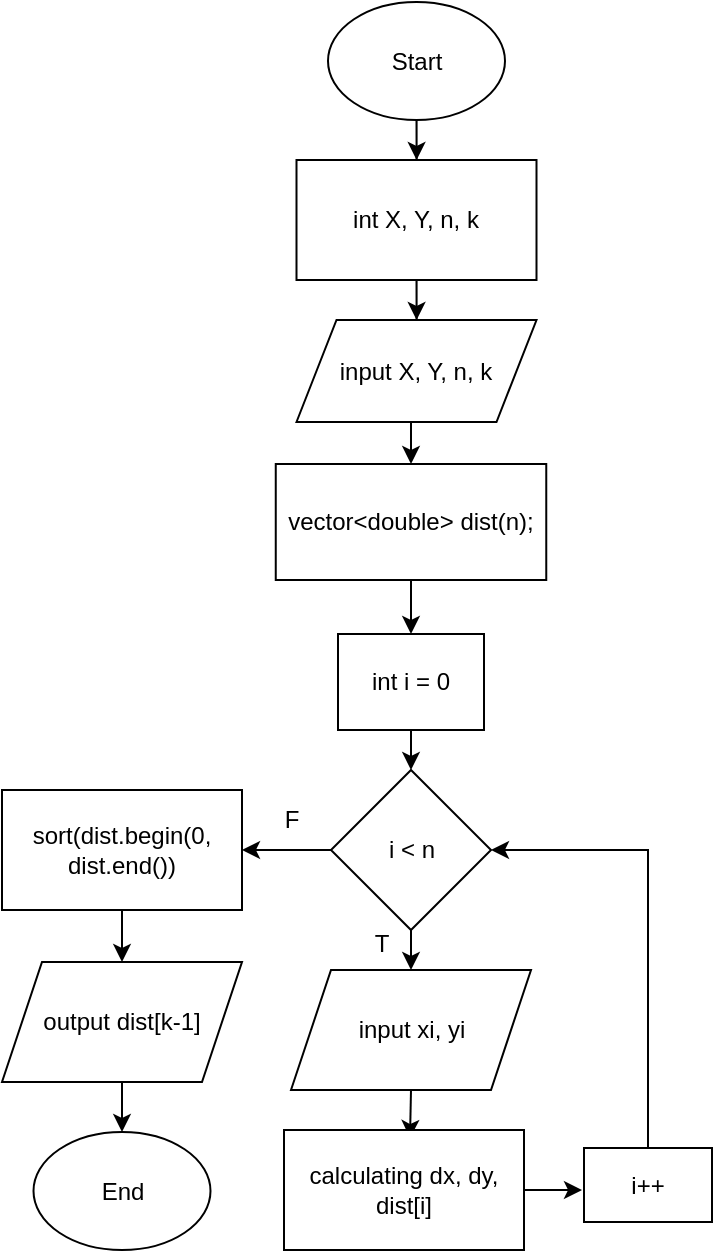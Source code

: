 <mxfile version="24.9.0">
  <diagram name="Сторінка-1" id="xbOqpxmbazGMF2_-cELH">
    <mxGraphModel dx="863" dy="786" grid="0" gridSize="10" guides="1" tooltips="1" connect="1" arrows="1" fold="1" page="1" pageScale="1" pageWidth="827" pageHeight="1169" math="0" shadow="0">
      <root>
        <mxCell id="0" />
        <mxCell id="1" parent="0" />
        <mxCell id="MsiHZhoxbM38TVliu23w-86" style="edgeStyle=orthogonalEdgeStyle;rounded=0;orthogonalLoop=1;jettySize=auto;html=1;exitX=0.5;exitY=1;exitDx=0;exitDy=0;" edge="1" parent="1" source="MsiHZhoxbM38TVliu23w-62" target="MsiHZhoxbM38TVliu23w-63">
          <mxGeometry relative="1" as="geometry" />
        </mxCell>
        <mxCell id="MsiHZhoxbM38TVliu23w-62" value="Start" style="ellipse;whiteSpace=wrap;html=1;" vertex="1" parent="1">
          <mxGeometry x="267" y="61" width="88.5" height="59" as="geometry" />
        </mxCell>
        <mxCell id="MsiHZhoxbM38TVliu23w-85" style="edgeStyle=orthogonalEdgeStyle;rounded=0;orthogonalLoop=1;jettySize=auto;html=1;exitX=0.5;exitY=1;exitDx=0;exitDy=0;" edge="1" parent="1" source="MsiHZhoxbM38TVliu23w-63" target="MsiHZhoxbM38TVliu23w-64">
          <mxGeometry relative="1" as="geometry" />
        </mxCell>
        <mxCell id="MsiHZhoxbM38TVliu23w-63" value="int X, Y, n, k" style="rounded=0;whiteSpace=wrap;html=1;" vertex="1" parent="1">
          <mxGeometry x="251.25" y="140" width="120" height="60" as="geometry" />
        </mxCell>
        <mxCell id="MsiHZhoxbM38TVliu23w-84" style="edgeStyle=orthogonalEdgeStyle;rounded=0;orthogonalLoop=1;jettySize=auto;html=1;exitX=0.5;exitY=1;exitDx=0;exitDy=0;entryX=0.5;entryY=0;entryDx=0;entryDy=0;" edge="1" parent="1" source="MsiHZhoxbM38TVliu23w-64" target="MsiHZhoxbM38TVliu23w-65">
          <mxGeometry relative="1" as="geometry" />
        </mxCell>
        <mxCell id="MsiHZhoxbM38TVliu23w-64" value="input X, Y, n, k" style="shape=parallelogram;perimeter=parallelogramPerimeter;whiteSpace=wrap;html=1;fixedSize=1;" vertex="1" parent="1">
          <mxGeometry x="251.25" y="220" width="120" height="51" as="geometry" />
        </mxCell>
        <mxCell id="MsiHZhoxbM38TVliu23w-83" style="edgeStyle=orthogonalEdgeStyle;rounded=0;orthogonalLoop=1;jettySize=auto;html=1;exitX=0.5;exitY=1;exitDx=0;exitDy=0;entryX=0.5;entryY=0;entryDx=0;entryDy=0;" edge="1" parent="1" source="MsiHZhoxbM38TVliu23w-65" target="MsiHZhoxbM38TVliu23w-67">
          <mxGeometry relative="1" as="geometry" />
        </mxCell>
        <mxCell id="MsiHZhoxbM38TVliu23w-65" value="vector&amp;lt;double&amp;gt; dist(n);" style="rounded=0;whiteSpace=wrap;html=1;" vertex="1" parent="1">
          <mxGeometry x="240.88" y="292" width="135.25" height="58" as="geometry" />
        </mxCell>
        <mxCell id="MsiHZhoxbM38TVliu23w-82" style="edgeStyle=orthogonalEdgeStyle;rounded=0;orthogonalLoop=1;jettySize=auto;html=1;exitX=0.5;exitY=1;exitDx=0;exitDy=0;entryX=0.5;entryY=0;entryDx=0;entryDy=0;" edge="1" parent="1" source="MsiHZhoxbM38TVliu23w-67" target="MsiHZhoxbM38TVliu23w-68">
          <mxGeometry relative="1" as="geometry" />
        </mxCell>
        <mxCell id="MsiHZhoxbM38TVliu23w-67" value="int i = 0" style="rounded=0;whiteSpace=wrap;html=1;" vertex="1" parent="1">
          <mxGeometry x="272" y="377" width="73" height="48" as="geometry" />
        </mxCell>
        <mxCell id="MsiHZhoxbM38TVliu23w-75" style="edgeStyle=orthogonalEdgeStyle;rounded=0;orthogonalLoop=1;jettySize=auto;html=1;exitX=0.5;exitY=1;exitDx=0;exitDy=0;entryX=0.5;entryY=0;entryDx=0;entryDy=0;" edge="1" parent="1" source="MsiHZhoxbM38TVliu23w-68" target="MsiHZhoxbM38TVliu23w-69">
          <mxGeometry relative="1" as="geometry" />
        </mxCell>
        <mxCell id="MsiHZhoxbM38TVliu23w-79" style="edgeStyle=orthogonalEdgeStyle;rounded=0;orthogonalLoop=1;jettySize=auto;html=1;exitX=0;exitY=0.5;exitDx=0;exitDy=0;entryX=1;entryY=0.5;entryDx=0;entryDy=0;" edge="1" parent="1" source="MsiHZhoxbM38TVliu23w-68" target="MsiHZhoxbM38TVliu23w-76">
          <mxGeometry relative="1" as="geometry" />
        </mxCell>
        <mxCell id="MsiHZhoxbM38TVliu23w-68" value="i &amp;lt; n" style="rhombus;whiteSpace=wrap;html=1;" vertex="1" parent="1">
          <mxGeometry x="268.5" y="445" width="80" height="80" as="geometry" />
        </mxCell>
        <mxCell id="MsiHZhoxbM38TVliu23w-87" style="edgeStyle=orthogonalEdgeStyle;rounded=0;orthogonalLoop=1;jettySize=auto;html=1;exitX=0.5;exitY=1;exitDx=0;exitDy=0;" edge="1" parent="1" source="MsiHZhoxbM38TVliu23w-69">
          <mxGeometry relative="1" as="geometry">
            <mxPoint x="308" y="629" as="targetPoint" />
          </mxGeometry>
        </mxCell>
        <mxCell id="MsiHZhoxbM38TVliu23w-69" value="input xi, yi" style="shape=parallelogram;perimeter=parallelogramPerimeter;whiteSpace=wrap;html=1;fixedSize=1;" vertex="1" parent="1">
          <mxGeometry x="248.5" y="545" width="120" height="60" as="geometry" />
        </mxCell>
        <mxCell id="MsiHZhoxbM38TVliu23w-74" style="edgeStyle=orthogonalEdgeStyle;rounded=0;orthogonalLoop=1;jettySize=auto;html=1;exitX=1;exitY=0.5;exitDx=0;exitDy=0;" edge="1" parent="1" source="MsiHZhoxbM38TVliu23w-70">
          <mxGeometry relative="1" as="geometry">
            <mxPoint x="394" y="655" as="targetPoint" />
          </mxGeometry>
        </mxCell>
        <mxCell id="MsiHZhoxbM38TVliu23w-70" value="calculating dx, dy, dist[i]" style="rounded=0;whiteSpace=wrap;html=1;" vertex="1" parent="1">
          <mxGeometry x="245" y="625" width="120" height="60" as="geometry" />
        </mxCell>
        <mxCell id="MsiHZhoxbM38TVliu23w-72" style="edgeStyle=orthogonalEdgeStyle;rounded=0;orthogonalLoop=1;jettySize=auto;html=1;exitX=0.5;exitY=0;exitDx=0;exitDy=0;entryX=1;entryY=0.5;entryDx=0;entryDy=0;" edge="1" parent="1" source="MsiHZhoxbM38TVliu23w-71" target="MsiHZhoxbM38TVliu23w-68">
          <mxGeometry relative="1" as="geometry" />
        </mxCell>
        <mxCell id="MsiHZhoxbM38TVliu23w-71" value="i++" style="rounded=0;whiteSpace=wrap;html=1;" vertex="1" parent="1">
          <mxGeometry x="395" y="634" width="64" height="37" as="geometry" />
        </mxCell>
        <mxCell id="MsiHZhoxbM38TVliu23w-88" style="edgeStyle=orthogonalEdgeStyle;rounded=0;orthogonalLoop=1;jettySize=auto;html=1;exitX=0.5;exitY=1;exitDx=0;exitDy=0;" edge="1" parent="1" source="MsiHZhoxbM38TVliu23w-76" target="MsiHZhoxbM38TVliu23w-77">
          <mxGeometry relative="1" as="geometry" />
        </mxCell>
        <mxCell id="MsiHZhoxbM38TVliu23w-76" value="sort(dist.begin(0, dist.end())" style="rounded=0;whiteSpace=wrap;html=1;" vertex="1" parent="1">
          <mxGeometry x="104" y="455" width="120" height="60" as="geometry" />
        </mxCell>
        <mxCell id="MsiHZhoxbM38TVliu23w-89" style="edgeStyle=orthogonalEdgeStyle;rounded=0;orthogonalLoop=1;jettySize=auto;html=1;exitX=0.5;exitY=1;exitDx=0;exitDy=0;entryX=0.5;entryY=0;entryDx=0;entryDy=0;" edge="1" parent="1" source="MsiHZhoxbM38TVliu23w-77" target="MsiHZhoxbM38TVliu23w-78">
          <mxGeometry relative="1" as="geometry" />
        </mxCell>
        <mxCell id="MsiHZhoxbM38TVliu23w-77" value="output dist[k-1]" style="shape=parallelogram;perimeter=parallelogramPerimeter;whiteSpace=wrap;html=1;fixedSize=1;" vertex="1" parent="1">
          <mxGeometry x="104" y="541" width="120" height="60" as="geometry" />
        </mxCell>
        <mxCell id="MsiHZhoxbM38TVliu23w-78" value="End" style="ellipse;whiteSpace=wrap;html=1;" vertex="1" parent="1">
          <mxGeometry x="119.75" y="626" width="88.5" height="59" as="geometry" />
        </mxCell>
        <mxCell id="MsiHZhoxbM38TVliu23w-80" value="T" style="text;html=1;align=center;verticalAlign=middle;whiteSpace=wrap;rounded=0;" vertex="1" parent="1">
          <mxGeometry x="264" y="517" width="60" height="30" as="geometry" />
        </mxCell>
        <mxCell id="MsiHZhoxbM38TVliu23w-81" value="F" style="text;html=1;align=center;verticalAlign=middle;whiteSpace=wrap;rounded=0;" vertex="1" parent="1">
          <mxGeometry x="219" y="455" width="60" height="30" as="geometry" />
        </mxCell>
      </root>
    </mxGraphModel>
  </diagram>
</mxfile>
